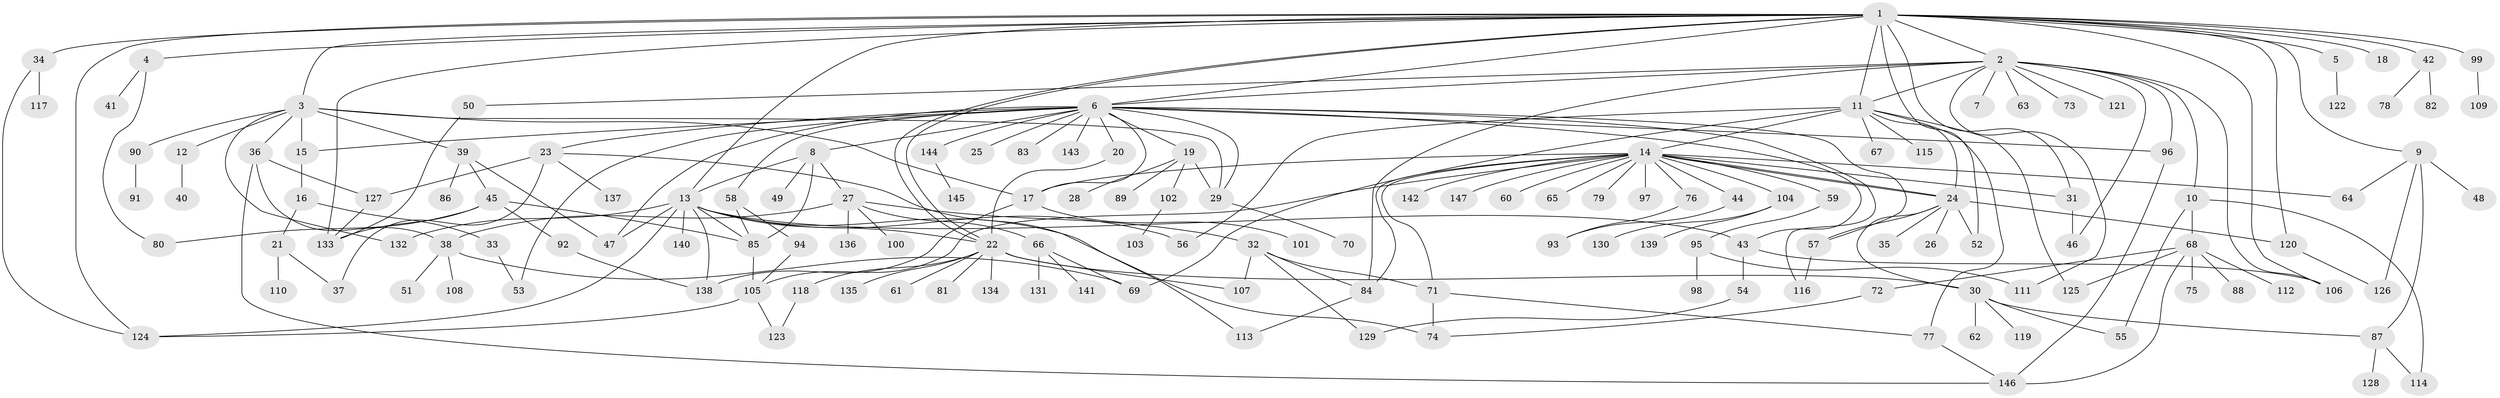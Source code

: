// coarse degree distribution, {18: 0.017241379310344827, 13: 0.05172413793103448, 2: 0.1896551724137931, 20: 0.017241379310344827, 1: 0.5, 10: 0.017241379310344827, 3: 0.06896551724137931, 7: 0.034482758620689655, 9: 0.017241379310344827, 21: 0.017241379310344827, 4: 0.017241379310344827, 5: 0.034482758620689655, 6: 0.017241379310344827}
// Generated by graph-tools (version 1.1) at 2025/18/03/04/25 18:18:27]
// undirected, 147 vertices, 215 edges
graph export_dot {
graph [start="1"]
  node [color=gray90,style=filled];
  1;
  2;
  3;
  4;
  5;
  6;
  7;
  8;
  9;
  10;
  11;
  12;
  13;
  14;
  15;
  16;
  17;
  18;
  19;
  20;
  21;
  22;
  23;
  24;
  25;
  26;
  27;
  28;
  29;
  30;
  31;
  32;
  33;
  34;
  35;
  36;
  37;
  38;
  39;
  40;
  41;
  42;
  43;
  44;
  45;
  46;
  47;
  48;
  49;
  50;
  51;
  52;
  53;
  54;
  55;
  56;
  57;
  58;
  59;
  60;
  61;
  62;
  63;
  64;
  65;
  66;
  67;
  68;
  69;
  70;
  71;
  72;
  73;
  74;
  75;
  76;
  77;
  78;
  79;
  80;
  81;
  82;
  83;
  84;
  85;
  86;
  87;
  88;
  89;
  90;
  91;
  92;
  93;
  94;
  95;
  96;
  97;
  98;
  99;
  100;
  101;
  102;
  103;
  104;
  105;
  106;
  107;
  108;
  109;
  110;
  111;
  112;
  113;
  114;
  115;
  116;
  117;
  118;
  119;
  120;
  121;
  122;
  123;
  124;
  125;
  126;
  127;
  128;
  129;
  130;
  131;
  132;
  133;
  134;
  135;
  136;
  137;
  138;
  139;
  140;
  141;
  142;
  143;
  144;
  145;
  146;
  147;
  1 -- 2;
  1 -- 3;
  1 -- 4;
  1 -- 5;
  1 -- 6;
  1 -- 9;
  1 -- 11;
  1 -- 13;
  1 -- 18;
  1 -- 22;
  1 -- 22;
  1 -- 31;
  1 -- 34;
  1 -- 42;
  1 -- 52;
  1 -- 99;
  1 -- 106;
  1 -- 120;
  1 -- 124;
  1 -- 133;
  2 -- 6;
  2 -- 7;
  2 -- 10;
  2 -- 11;
  2 -- 46;
  2 -- 50;
  2 -- 63;
  2 -- 73;
  2 -- 84;
  2 -- 96;
  2 -- 106;
  2 -- 111;
  2 -- 121;
  3 -- 12;
  3 -- 15;
  3 -- 17;
  3 -- 29;
  3 -- 36;
  3 -- 39;
  3 -- 90;
  3 -- 132;
  4 -- 41;
  4 -- 80;
  5 -- 122;
  6 -- 8;
  6 -- 15;
  6 -- 17;
  6 -- 19;
  6 -- 20;
  6 -- 23;
  6 -- 25;
  6 -- 29;
  6 -- 43;
  6 -- 47;
  6 -- 53;
  6 -- 57;
  6 -- 58;
  6 -- 83;
  6 -- 96;
  6 -- 116;
  6 -- 143;
  6 -- 144;
  8 -- 13;
  8 -- 27;
  8 -- 49;
  8 -- 85;
  9 -- 48;
  9 -- 64;
  9 -- 87;
  9 -- 126;
  10 -- 55;
  10 -- 68;
  10 -- 114;
  11 -- 14;
  11 -- 24;
  11 -- 56;
  11 -- 67;
  11 -- 69;
  11 -- 77;
  11 -- 115;
  11 -- 125;
  12 -- 40;
  13 -- 22;
  13 -- 43;
  13 -- 47;
  13 -- 56;
  13 -- 74;
  13 -- 85;
  13 -- 124;
  13 -- 132;
  13 -- 138;
  13 -- 140;
  14 -- 17;
  14 -- 24;
  14 -- 24;
  14 -- 31;
  14 -- 44;
  14 -- 59;
  14 -- 60;
  14 -- 64;
  14 -- 65;
  14 -- 71;
  14 -- 76;
  14 -- 79;
  14 -- 84;
  14 -- 97;
  14 -- 104;
  14 -- 105;
  14 -- 142;
  14 -- 147;
  15 -- 16;
  16 -- 21;
  16 -- 33;
  17 -- 101;
  17 -- 138;
  19 -- 28;
  19 -- 29;
  19 -- 89;
  19 -- 102;
  20 -- 22;
  21 -- 37;
  21 -- 110;
  22 -- 30;
  22 -- 61;
  22 -- 81;
  22 -- 107;
  22 -- 118;
  22 -- 134;
  22 -- 135;
  23 -- 37;
  23 -- 113;
  23 -- 127;
  23 -- 137;
  24 -- 26;
  24 -- 30;
  24 -- 35;
  24 -- 52;
  24 -- 57;
  24 -- 120;
  27 -- 32;
  27 -- 38;
  27 -- 66;
  27 -- 100;
  27 -- 136;
  29 -- 70;
  30 -- 55;
  30 -- 62;
  30 -- 87;
  30 -- 119;
  31 -- 46;
  32 -- 71;
  32 -- 84;
  32 -- 107;
  32 -- 129;
  33 -- 53;
  34 -- 117;
  34 -- 124;
  36 -- 38;
  36 -- 127;
  36 -- 146;
  38 -- 51;
  38 -- 69;
  38 -- 108;
  39 -- 45;
  39 -- 47;
  39 -- 86;
  42 -- 78;
  42 -- 82;
  43 -- 54;
  43 -- 106;
  44 -- 93;
  45 -- 80;
  45 -- 85;
  45 -- 92;
  45 -- 133;
  50 -- 133;
  54 -- 129;
  57 -- 116;
  58 -- 85;
  58 -- 94;
  59 -- 95;
  66 -- 69;
  66 -- 131;
  66 -- 141;
  68 -- 72;
  68 -- 75;
  68 -- 88;
  68 -- 112;
  68 -- 125;
  68 -- 146;
  71 -- 74;
  71 -- 77;
  72 -- 74;
  76 -- 93;
  77 -- 146;
  84 -- 113;
  85 -- 105;
  87 -- 114;
  87 -- 128;
  90 -- 91;
  92 -- 138;
  94 -- 105;
  95 -- 98;
  95 -- 111;
  96 -- 146;
  99 -- 109;
  102 -- 103;
  104 -- 130;
  104 -- 139;
  105 -- 123;
  105 -- 124;
  118 -- 123;
  120 -- 126;
  127 -- 133;
  144 -- 145;
}
